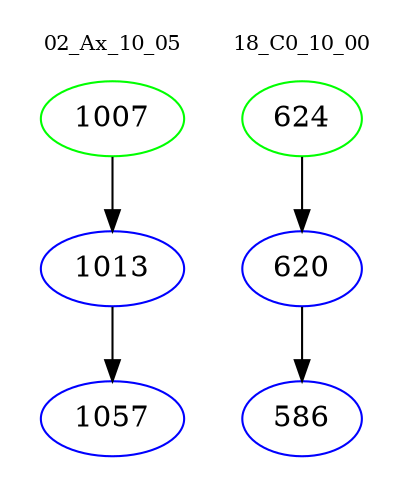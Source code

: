 digraph{
subgraph cluster_0 {
color = white
label = "02_Ax_10_05";
fontsize=10;
T0_1007 [label="1007", color="green"]
T0_1007 -> T0_1013 [color="black"]
T0_1013 [label="1013", color="blue"]
T0_1013 -> T0_1057 [color="black"]
T0_1057 [label="1057", color="blue"]
}
subgraph cluster_1 {
color = white
label = "18_C0_10_00";
fontsize=10;
T1_624 [label="624", color="green"]
T1_624 -> T1_620 [color="black"]
T1_620 [label="620", color="blue"]
T1_620 -> T1_586 [color="black"]
T1_586 [label="586", color="blue"]
}
}
